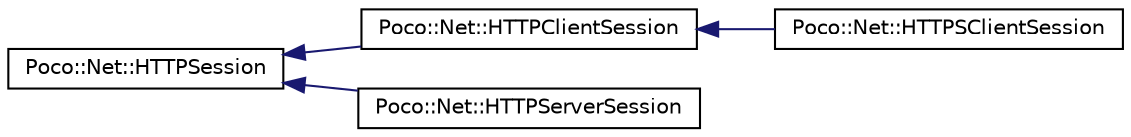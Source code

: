 digraph "Graphical Class Hierarchy"
{
 // LATEX_PDF_SIZE
  edge [fontname="Helvetica",fontsize="10",labelfontname="Helvetica",labelfontsize="10"];
  node [fontname="Helvetica",fontsize="10",shape=record];
  rankdir="LR";
  Node0 [label="Poco::Net::HTTPSession",height=0.2,width=0.4,color="black", fillcolor="white", style="filled",URL="$classPoco_1_1Net_1_1HTTPSession.html",tooltip=" "];
  Node0 -> Node1 [dir="back",color="midnightblue",fontsize="10",style="solid",fontname="Helvetica"];
  Node1 [label="Poco::Net::HTTPClientSession",height=0.2,width=0.4,color="black", fillcolor="white", style="filled",URL="$classPoco_1_1Net_1_1HTTPClientSession.html",tooltip=" "];
  Node1 -> Node2 [dir="back",color="midnightblue",fontsize="10",style="solid",fontname="Helvetica"];
  Node2 [label="Poco::Net::HTTPSClientSession",height=0.2,width=0.4,color="black", fillcolor="white", style="filled",URL="$classPoco_1_1Net_1_1HTTPSClientSession.html",tooltip=" "];
  Node0 -> Node3 [dir="back",color="midnightblue",fontsize="10",style="solid",fontname="Helvetica"];
  Node3 [label="Poco::Net::HTTPServerSession",height=0.2,width=0.4,color="black", fillcolor="white", style="filled",URL="$classPoco_1_1Net_1_1HTTPServerSession.html",tooltip=" "];
}
